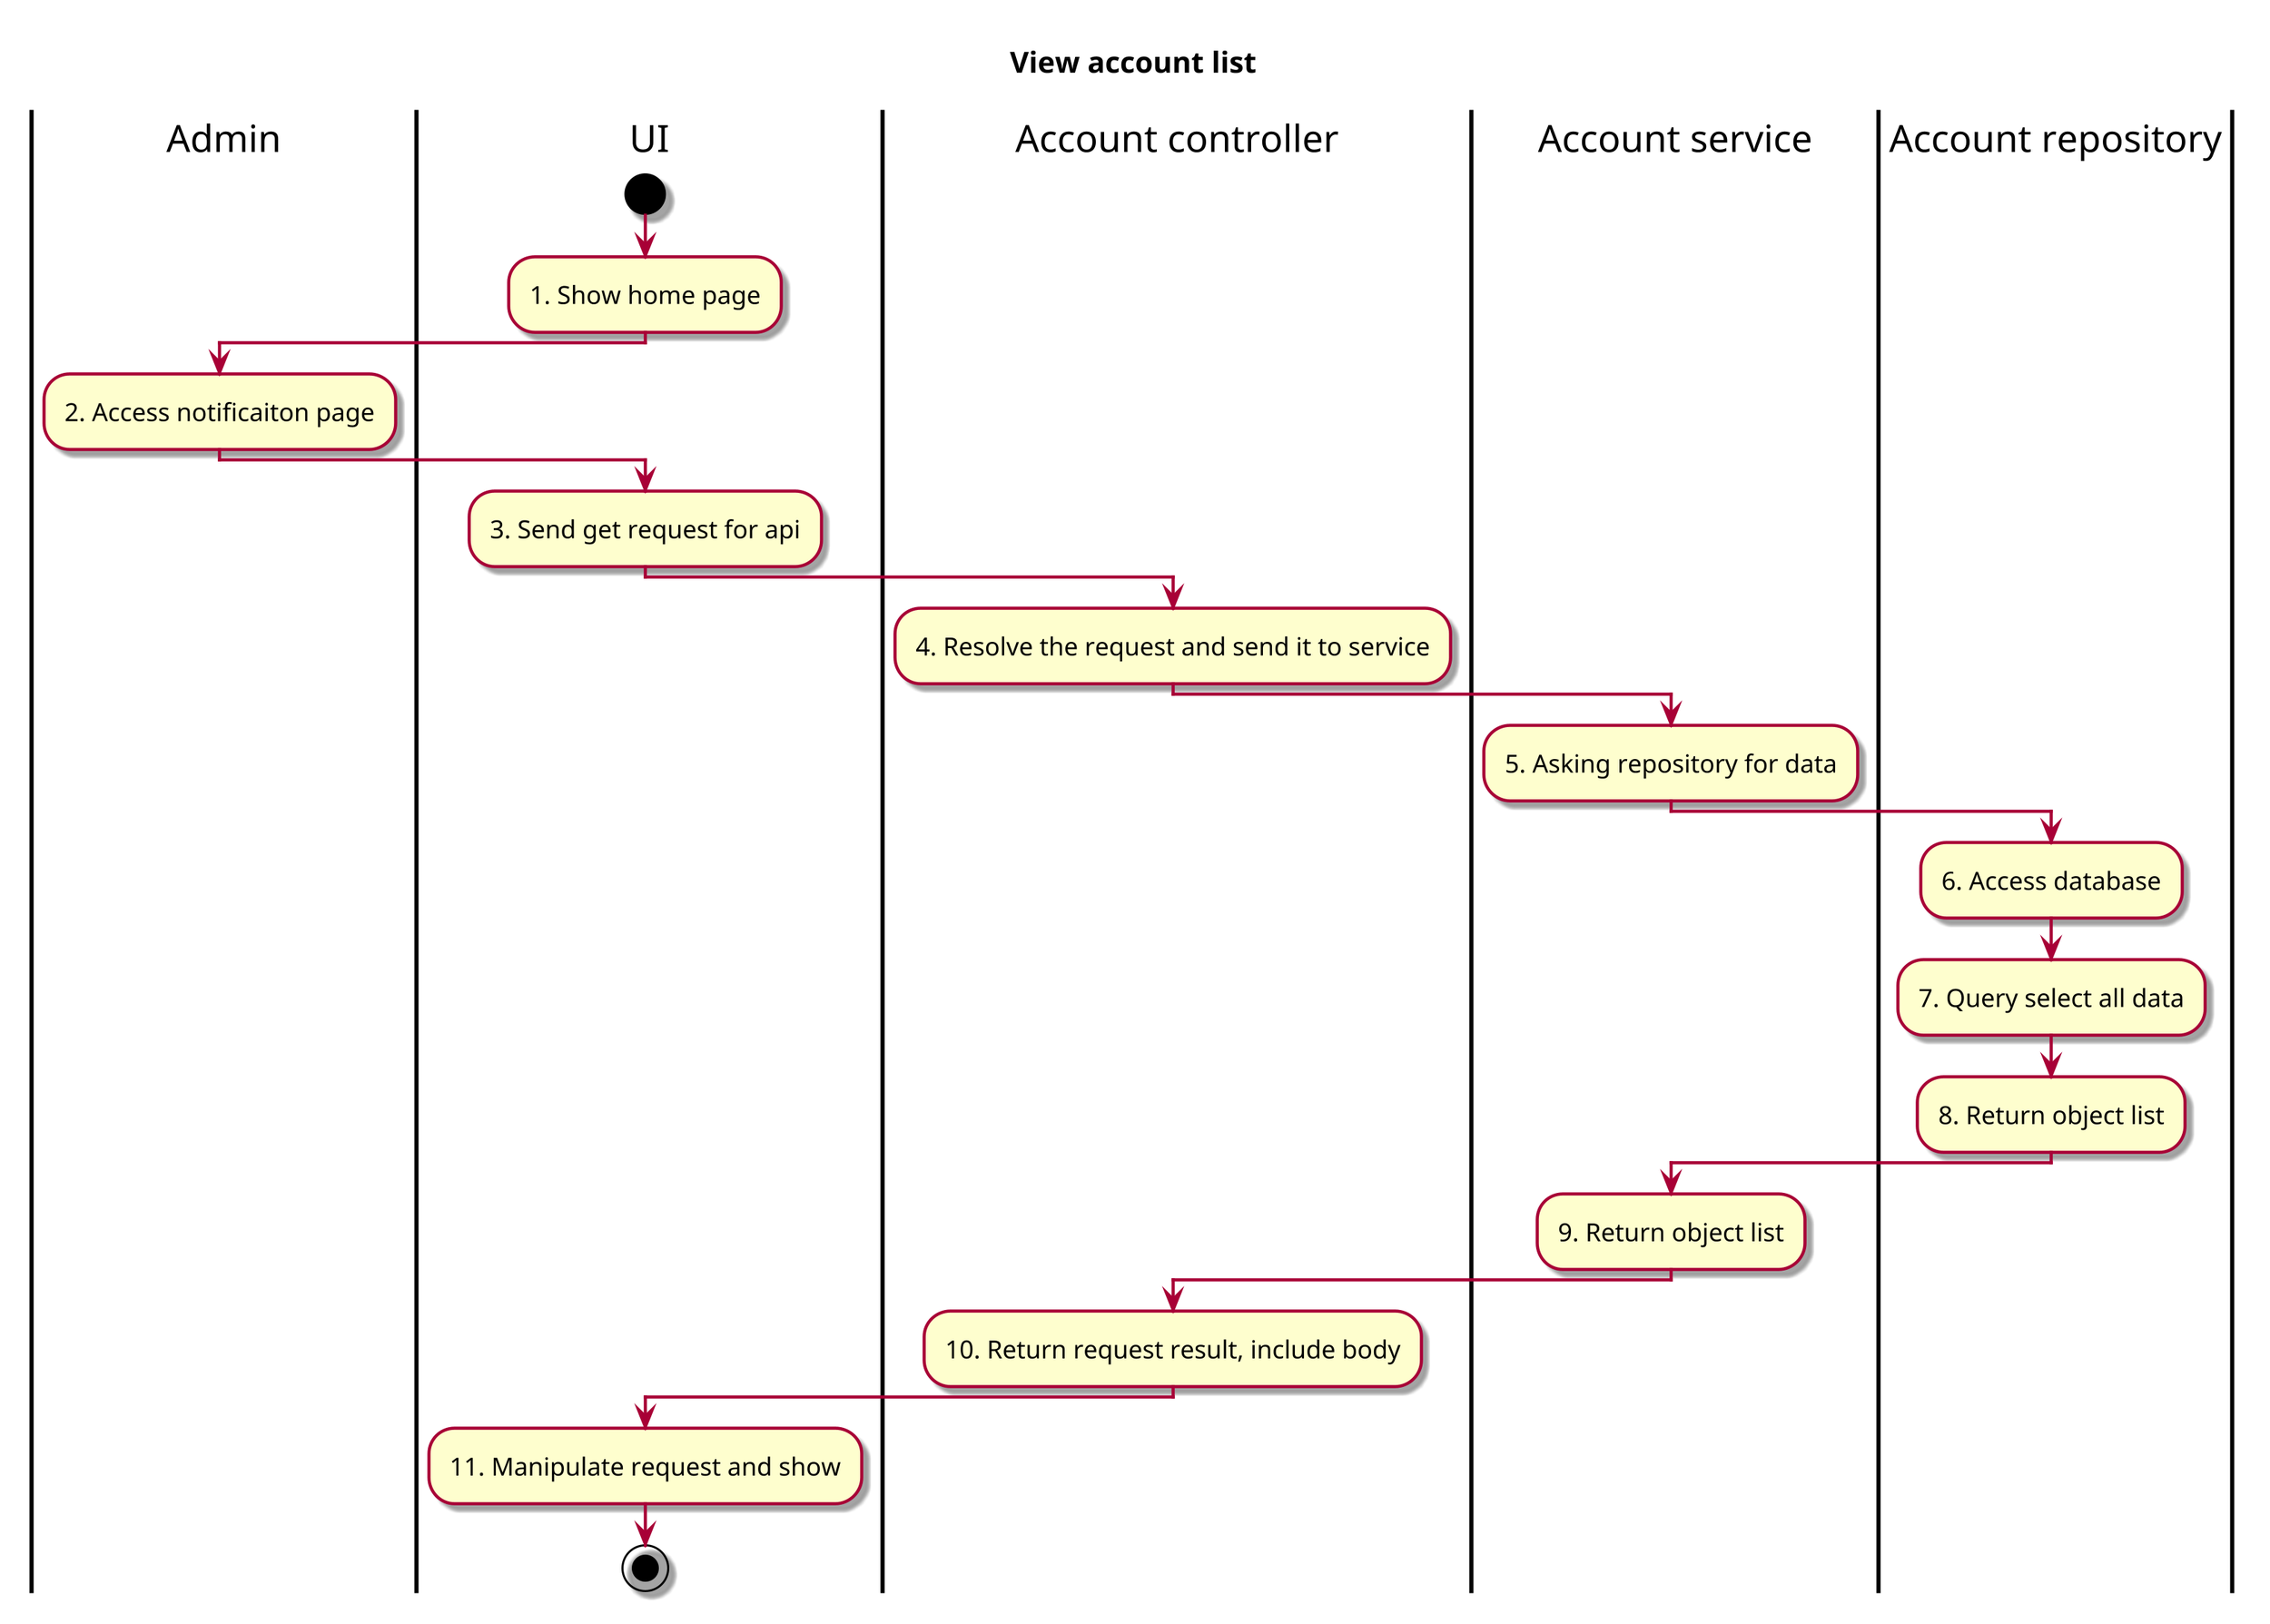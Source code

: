 @startuml 5.5 View account list
skin rose
!pragma useVerticalIf on
scale 3

title "View account list"

|Admin|
|UI|
start
    :1. Show home page;
    |Admin|
    :2. Access notificaiton page;
    |UI|
    :3. Send get request for api;
    |Account controller|
    :4. Resolve the request and send it to service;
    |Account service|
    :5. Asking repository for data;
    |Account repository|
    :6. Access database;
    :7. Query select all data;
    :8. Return object list;
    |Account service|
    :9. Return object list;
    |Account controller|
    :10. Return request result, include body;
    |UI|
    :11. Manipulate request and show;
stop




@enduml